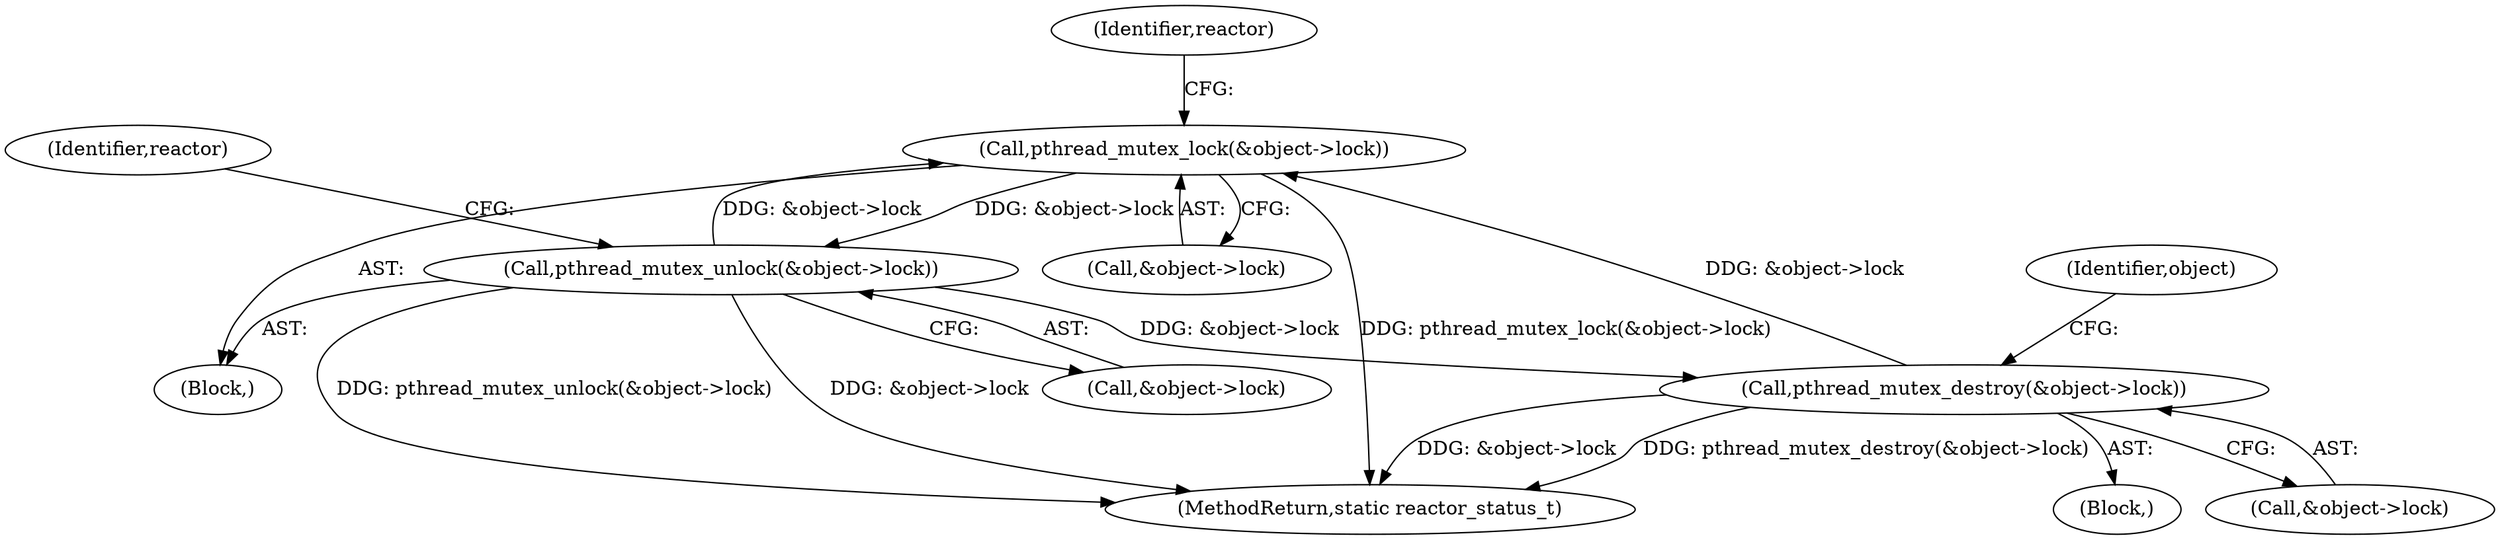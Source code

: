 digraph "0_Android_472271b153c5dc53c28beac55480a8d8434b2d5c_59@API" {
"1000253" [label="(Call,pthread_mutex_lock(&object->lock))"];
"1000311" [label="(Call,pthread_mutex_unlock(&object->lock))"];
"1000253" [label="(Call,pthread_mutex_lock(&object->lock))"];
"1000321" [label="(Call,pthread_mutex_destroy(&object->lock))"];
"1000320" [label="(Block,)"];
"1000327" [label="(Identifier,object)"];
"1000197" [label="(Block,)"];
"1000261" [label="(Identifier,reactor)"];
"1000318" [label="(Identifier,reactor)"];
"1000321" [label="(Call,pthread_mutex_destroy(&object->lock))"];
"1000322" [label="(Call,&object->lock)"];
"1000311" [label="(Call,pthread_mutex_unlock(&object->lock))"];
"1000335" [label="(MethodReturn,static reactor_status_t)"];
"1000253" [label="(Call,pthread_mutex_lock(&object->lock))"];
"1000312" [label="(Call,&object->lock)"];
"1000254" [label="(Call,&object->lock)"];
"1000253" -> "1000197"  [label="AST: "];
"1000253" -> "1000254"  [label="CFG: "];
"1000254" -> "1000253"  [label="AST: "];
"1000261" -> "1000253"  [label="CFG: "];
"1000253" -> "1000335"  [label="DDG: pthread_mutex_lock(&object->lock)"];
"1000311" -> "1000253"  [label="DDG: &object->lock"];
"1000321" -> "1000253"  [label="DDG: &object->lock"];
"1000253" -> "1000311"  [label="DDG: &object->lock"];
"1000311" -> "1000197"  [label="AST: "];
"1000311" -> "1000312"  [label="CFG: "];
"1000312" -> "1000311"  [label="AST: "];
"1000318" -> "1000311"  [label="CFG: "];
"1000311" -> "1000335"  [label="DDG: &object->lock"];
"1000311" -> "1000335"  [label="DDG: pthread_mutex_unlock(&object->lock)"];
"1000311" -> "1000321"  [label="DDG: &object->lock"];
"1000321" -> "1000320"  [label="AST: "];
"1000321" -> "1000322"  [label="CFG: "];
"1000322" -> "1000321"  [label="AST: "];
"1000327" -> "1000321"  [label="CFG: "];
"1000321" -> "1000335"  [label="DDG: &object->lock"];
"1000321" -> "1000335"  [label="DDG: pthread_mutex_destroy(&object->lock)"];
}
